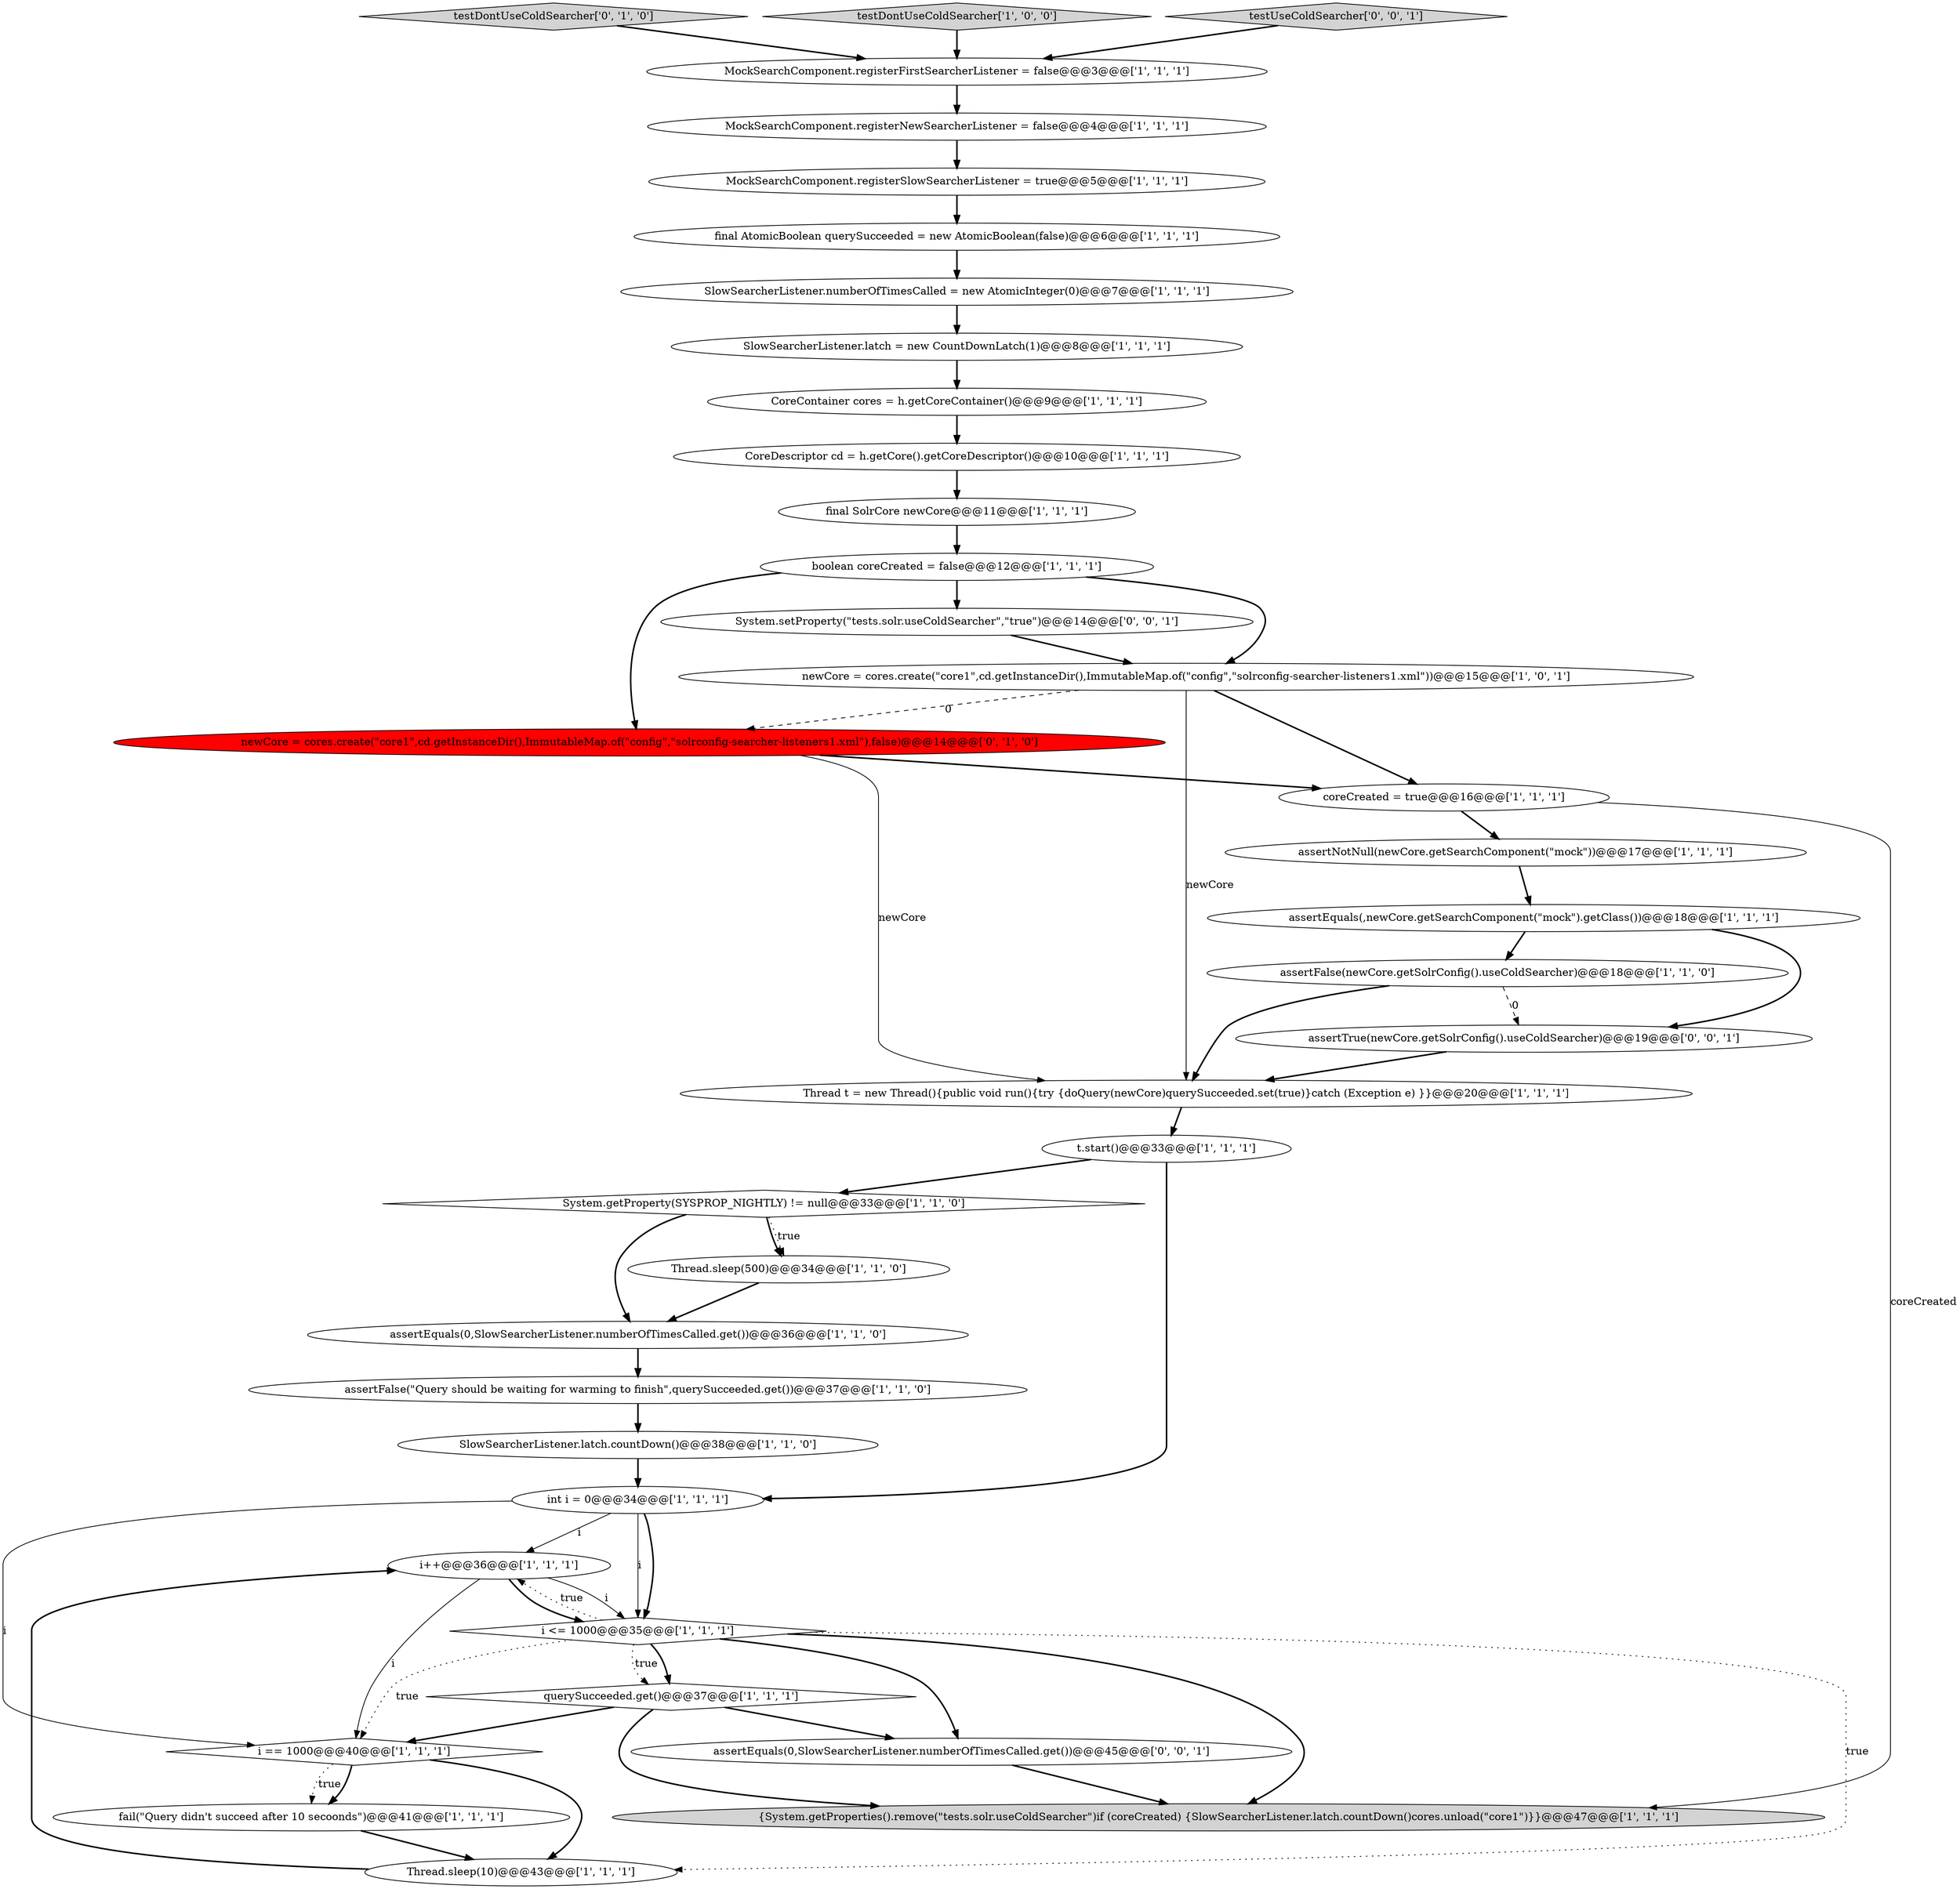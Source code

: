 digraph {
16 [style = filled, label = "newCore = cores.create(\"core1\",cd.getInstanceDir(),ImmutableMap.of(\"config\",\"solrconfig-searcher-listeners1.xml\"))@@@15@@@['1', '0', '1']", fillcolor = white, shape = ellipse image = "AAA0AAABBB1BBB"];
4 [style = filled, label = "coreCreated = true@@@16@@@['1', '1', '1']", fillcolor = white, shape = ellipse image = "AAA0AAABBB1BBB"];
7 [style = filled, label = "t.start()@@@33@@@['1', '1', '1']", fillcolor = white, shape = ellipse image = "AAA0AAABBB1BBB"];
24 [style = filled, label = "CoreContainer cores = h.getCoreContainer()@@@9@@@['1', '1', '1']", fillcolor = white, shape = ellipse image = "AAA0AAABBB1BBB"];
6 [style = filled, label = "i++@@@36@@@['1', '1', '1']", fillcolor = white, shape = ellipse image = "AAA0AAABBB1BBB"];
33 [style = filled, label = "assertTrue(newCore.getSolrConfig().useColdSearcher)@@@19@@@['0', '0', '1']", fillcolor = white, shape = ellipse image = "AAA0AAABBB3BBB"];
2 [style = filled, label = "Thread t = new Thread(){public void run(){try {doQuery(newCore)querySucceeded.set(true)}catch (Exception e) }}@@@20@@@['1', '1', '1']", fillcolor = white, shape = ellipse image = "AAA0AAABBB1BBB"];
23 [style = filled, label = "fail(\"Query didn't succeed after 10 secoonds\")@@@41@@@['1', '1', '1']", fillcolor = white, shape = ellipse image = "AAA0AAABBB1BBB"];
28 [style = filled, label = "int i = 0@@@34@@@['1', '1', '1']", fillcolor = white, shape = ellipse image = "AAA0AAABBB1BBB"];
22 [style = filled, label = "i == 1000@@@40@@@['1', '1', '1']", fillcolor = white, shape = diamond image = "AAA0AAABBB1BBB"];
11 [style = filled, label = "MockSearchComponent.registerSlowSearcherListener = true@@@5@@@['1', '1', '1']", fillcolor = white, shape = ellipse image = "AAA0AAABBB1BBB"];
31 [style = filled, label = "newCore = cores.create(\"core1\",cd.getInstanceDir(),ImmutableMap.of(\"config\",\"solrconfig-searcher-listeners1.xml\"),false)@@@14@@@['0', '1', '0']", fillcolor = red, shape = ellipse image = "AAA1AAABBB2BBB"];
32 [style = filled, label = "testDontUseColdSearcher['0', '1', '0']", fillcolor = lightgray, shape = diamond image = "AAA0AAABBB2BBB"];
12 [style = filled, label = "testDontUseColdSearcher['1', '0', '0']", fillcolor = lightgray, shape = diamond image = "AAA0AAABBB1BBB"];
27 [style = filled, label = "System.getProperty(SYSPROP_NIGHTLY) != null@@@33@@@['1', '1', '0']", fillcolor = white, shape = diamond image = "AAA0AAABBB1BBB"];
26 [style = filled, label = "assertEquals(0,SlowSearcherListener.numberOfTimesCalled.get())@@@36@@@['1', '1', '0']", fillcolor = white, shape = ellipse image = "AAA0AAABBB1BBB"];
3 [style = filled, label = "Thread.sleep(500)@@@34@@@['1', '1', '0']", fillcolor = white, shape = ellipse image = "AAA0AAABBB1BBB"];
29 [style = filled, label = "assertFalse(\"Query should be waiting for warming to finish\",querySucceeded.get())@@@37@@@['1', '1', '0']", fillcolor = white, shape = ellipse image = "AAA0AAABBB1BBB"];
8 [style = filled, label = "i <= 1000@@@35@@@['1', '1', '1']", fillcolor = white, shape = diamond image = "AAA0AAABBB1BBB"];
17 [style = filled, label = "{System.getProperties().remove(\"tests.solr.useColdSearcher\")if (coreCreated) {SlowSearcherListener.latch.countDown()cores.unload(\"core1\")}}@@@47@@@['1', '1', '1']", fillcolor = lightgray, shape = ellipse image = "AAA0AAABBB1BBB"];
36 [style = filled, label = "System.setProperty(\"tests.solr.useColdSearcher\",\"true\")@@@14@@@['0', '0', '1']", fillcolor = white, shape = ellipse image = "AAA0AAABBB3BBB"];
21 [style = filled, label = "SlowSearcherListener.numberOfTimesCalled = new AtomicInteger(0)@@@7@@@['1', '1', '1']", fillcolor = white, shape = ellipse image = "AAA0AAABBB1BBB"];
13 [style = filled, label = "CoreDescriptor cd = h.getCore().getCoreDescriptor()@@@10@@@['1', '1', '1']", fillcolor = white, shape = ellipse image = "AAA0AAABBB1BBB"];
0 [style = filled, label = "Thread.sleep(10)@@@43@@@['1', '1', '1']", fillcolor = white, shape = ellipse image = "AAA0AAABBB1BBB"];
9 [style = filled, label = "MockSearchComponent.registerFirstSearcherListener = false@@@3@@@['1', '1', '1']", fillcolor = white, shape = ellipse image = "AAA0AAABBB1BBB"];
1 [style = filled, label = "MockSearchComponent.registerNewSearcherListener = false@@@4@@@['1', '1', '1']", fillcolor = white, shape = ellipse image = "AAA0AAABBB1BBB"];
5 [style = filled, label = "final SolrCore newCore@@@11@@@['1', '1', '1']", fillcolor = white, shape = ellipse image = "AAA0AAABBB1BBB"];
19 [style = filled, label = "final AtomicBoolean querySucceeded = new AtomicBoolean(false)@@@6@@@['1', '1', '1']", fillcolor = white, shape = ellipse image = "AAA0AAABBB1BBB"];
35 [style = filled, label = "testUseColdSearcher['0', '0', '1']", fillcolor = lightgray, shape = diamond image = "AAA0AAABBB3BBB"];
18 [style = filled, label = "boolean coreCreated = false@@@12@@@['1', '1', '1']", fillcolor = white, shape = ellipse image = "AAA0AAABBB1BBB"];
20 [style = filled, label = "SlowSearcherListener.latch = new CountDownLatch(1)@@@8@@@['1', '1', '1']", fillcolor = white, shape = ellipse image = "AAA0AAABBB1BBB"];
15 [style = filled, label = "assertEquals(,newCore.getSearchComponent(\"mock\").getClass())@@@18@@@['1', '1', '1']", fillcolor = white, shape = ellipse image = "AAA0AAABBB1BBB"];
34 [style = filled, label = "assertEquals(0,SlowSearcherListener.numberOfTimesCalled.get())@@@45@@@['0', '0', '1']", fillcolor = white, shape = ellipse image = "AAA0AAABBB3BBB"];
30 [style = filled, label = "assertNotNull(newCore.getSearchComponent(\"mock\"))@@@17@@@['1', '1', '1']", fillcolor = white, shape = ellipse image = "AAA0AAABBB1BBB"];
10 [style = filled, label = "SlowSearcherListener.latch.countDown()@@@38@@@['1', '1', '0']", fillcolor = white, shape = ellipse image = "AAA0AAABBB1BBB"];
25 [style = filled, label = "assertFalse(newCore.getSolrConfig().useColdSearcher)@@@18@@@['1', '1', '0']", fillcolor = white, shape = ellipse image = "AAA0AAABBB1BBB"];
14 [style = filled, label = "querySucceeded.get()@@@37@@@['1', '1', '1']", fillcolor = white, shape = diamond image = "AAA0AAABBB1BBB"];
18->31 [style = bold, label=""];
8->34 [style = bold, label=""];
28->8 [style = solid, label="i"];
10->28 [style = bold, label=""];
22->23 [style = dotted, label="true"];
16->31 [style = dashed, label="0"];
0->6 [style = bold, label=""];
15->25 [style = bold, label=""];
35->9 [style = bold, label=""];
26->29 [style = bold, label=""];
27->3 [style = bold, label=""];
14->22 [style = bold, label=""];
28->6 [style = solid, label="i"];
3->26 [style = bold, label=""];
8->14 [style = bold, label=""];
31->4 [style = bold, label=""];
14->17 [style = bold, label=""];
14->34 [style = bold, label=""];
18->36 [style = bold, label=""];
5->18 [style = bold, label=""];
11->19 [style = bold, label=""];
12->9 [style = bold, label=""];
23->0 [style = bold, label=""];
22->23 [style = bold, label=""];
25->2 [style = bold, label=""];
6->8 [style = solid, label="i"];
1->11 [style = bold, label=""];
27->3 [style = dotted, label="true"];
16->2 [style = solid, label="newCore"];
8->17 [style = bold, label=""];
32->9 [style = bold, label=""];
4->17 [style = solid, label="coreCreated"];
21->20 [style = bold, label=""];
22->0 [style = bold, label=""];
4->30 [style = bold, label=""];
7->28 [style = bold, label=""];
8->6 [style = dotted, label="true"];
28->8 [style = bold, label=""];
34->17 [style = bold, label=""];
6->8 [style = bold, label=""];
31->2 [style = solid, label="newCore"];
8->14 [style = dotted, label="true"];
8->22 [style = dotted, label="true"];
13->5 [style = bold, label=""];
7->27 [style = bold, label=""];
36->16 [style = bold, label=""];
29->10 [style = bold, label=""];
6->22 [style = solid, label="i"];
19->21 [style = bold, label=""];
8->0 [style = dotted, label="true"];
25->33 [style = dashed, label="0"];
2->7 [style = bold, label=""];
16->4 [style = bold, label=""];
9->1 [style = bold, label=""];
20->24 [style = bold, label=""];
28->22 [style = solid, label="i"];
33->2 [style = bold, label=""];
30->15 [style = bold, label=""];
15->33 [style = bold, label=""];
24->13 [style = bold, label=""];
27->26 [style = bold, label=""];
18->16 [style = bold, label=""];
}
